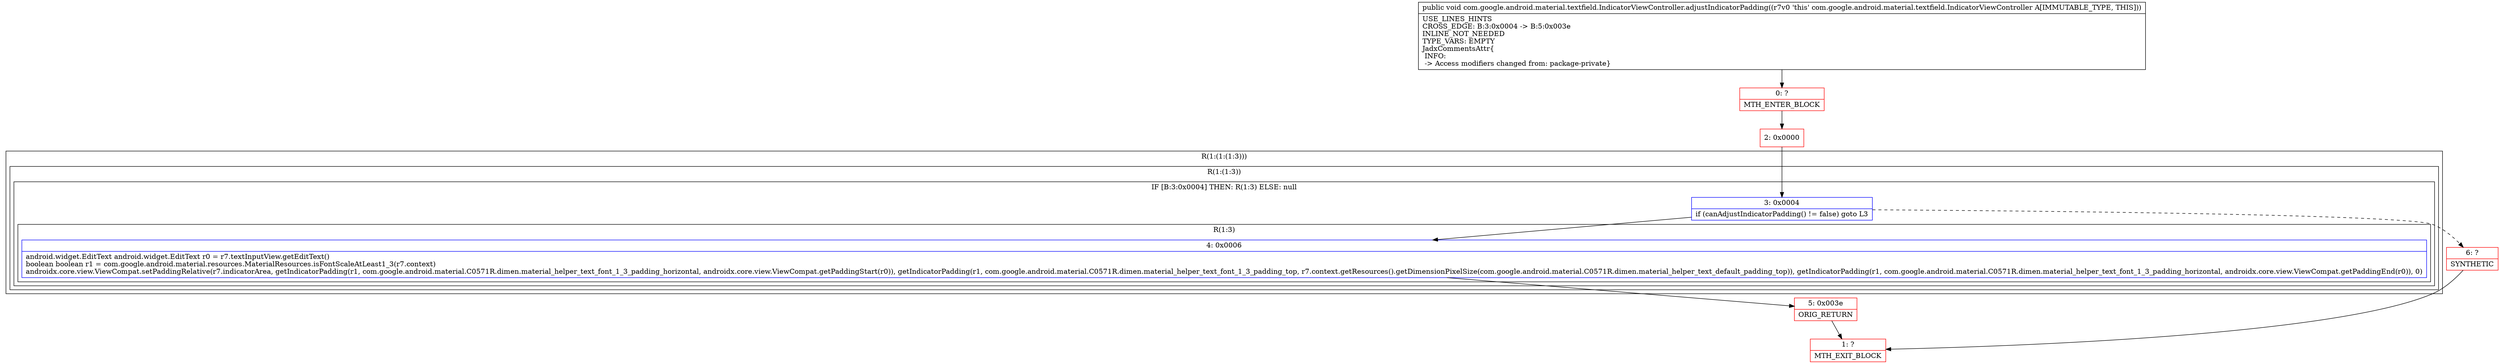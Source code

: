 digraph "CFG forcom.google.android.material.textfield.IndicatorViewController.adjustIndicatorPadding()V" {
subgraph cluster_Region_750911530 {
label = "R(1:(1:(1:3)))";
node [shape=record,color=blue];
subgraph cluster_Region_61616987 {
label = "R(1:(1:3))";
node [shape=record,color=blue];
subgraph cluster_IfRegion_684227631 {
label = "IF [B:3:0x0004] THEN: R(1:3) ELSE: null";
node [shape=record,color=blue];
Node_3 [shape=record,label="{3\:\ 0x0004|if (canAdjustIndicatorPadding() != false) goto L3\l}"];
subgraph cluster_Region_521195543 {
label = "R(1:3)";
node [shape=record,color=blue];
Node_4 [shape=record,label="{4\:\ 0x0006|android.widget.EditText android.widget.EditText r0 = r7.textInputView.getEditText()\lboolean boolean r1 = com.google.android.material.resources.MaterialResources.isFontScaleAtLeast1_3(r7.context)\landroidx.core.view.ViewCompat.setPaddingRelative(r7.indicatorArea, getIndicatorPadding(r1, com.google.android.material.C0571R.dimen.material_helper_text_font_1_3_padding_horizontal, androidx.core.view.ViewCompat.getPaddingStart(r0)), getIndicatorPadding(r1, com.google.android.material.C0571R.dimen.material_helper_text_font_1_3_padding_top, r7.context.getResources().getDimensionPixelSize(com.google.android.material.C0571R.dimen.material_helper_text_default_padding_top)), getIndicatorPadding(r1, com.google.android.material.C0571R.dimen.material_helper_text_font_1_3_padding_horizontal, androidx.core.view.ViewCompat.getPaddingEnd(r0)), 0)\l}"];
}
}
}
}
Node_0 [shape=record,color=red,label="{0\:\ ?|MTH_ENTER_BLOCK\l}"];
Node_2 [shape=record,color=red,label="{2\:\ 0x0000}"];
Node_5 [shape=record,color=red,label="{5\:\ 0x003e|ORIG_RETURN\l}"];
Node_1 [shape=record,color=red,label="{1\:\ ?|MTH_EXIT_BLOCK\l}"];
Node_6 [shape=record,color=red,label="{6\:\ ?|SYNTHETIC\l}"];
MethodNode[shape=record,label="{public void com.google.android.material.textfield.IndicatorViewController.adjustIndicatorPadding((r7v0 'this' com.google.android.material.textfield.IndicatorViewController A[IMMUTABLE_TYPE, THIS]))  | USE_LINES_HINTS\lCROSS_EDGE: B:3:0x0004 \-\> B:5:0x003e\lINLINE_NOT_NEEDED\lTYPE_VARS: EMPTY\lJadxCommentsAttr\{\l INFO: \l \-\> Access modifiers changed from: package\-private\}\l}"];
MethodNode -> Node_0;Node_3 -> Node_4;
Node_3 -> Node_6[style=dashed];
Node_4 -> Node_5;
Node_0 -> Node_2;
Node_2 -> Node_3;
Node_5 -> Node_1;
Node_6 -> Node_1;
}

